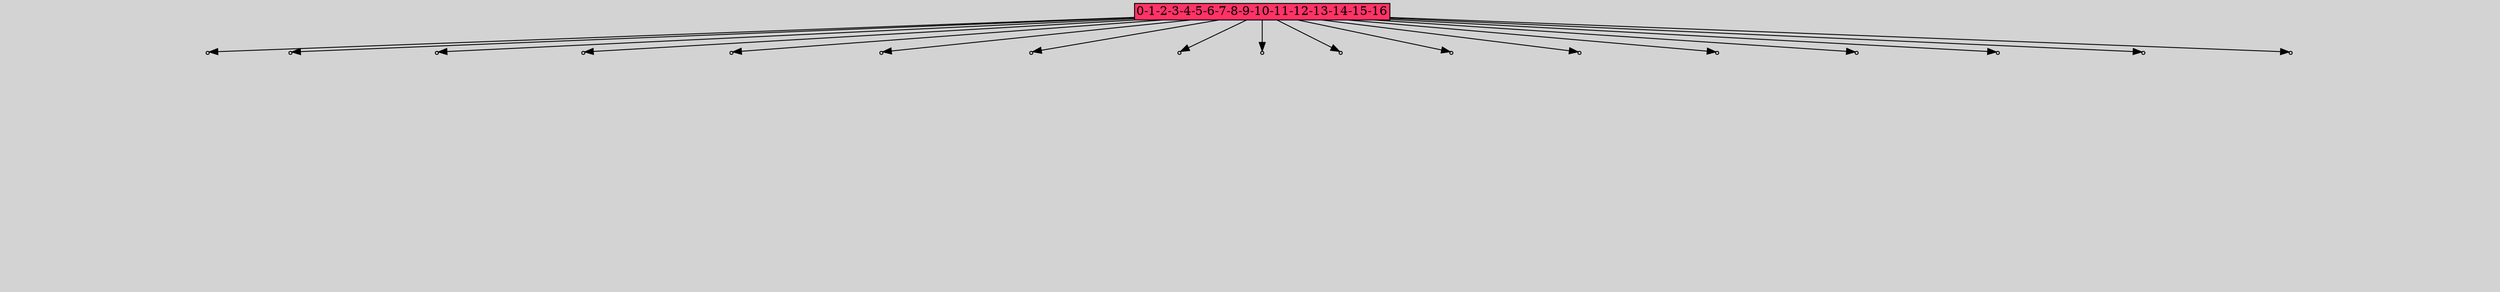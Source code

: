 // File exported with GEGELATI v1.4.0
// On the 2025-07-08 10:53:18
// With the File::TPGGraphDotExporter
digraph{
	graph[pad = "0.212, 0.055" bgcolor = lightgray]
	node[shape=circle style = filled label = ""]
		A230023 [fillcolor="#ff3366" shape=box margin=0.03 width=0 height=0 label="0-1-2-3-4-5-6-7-8-9-10-11-12-13-14-15-16"]
		P6427934 [fillcolor="#cccccc" shape=point label="1"] //
		I6427934 [shape=box style=invis label="18|2&1|59#1|13&#92;n19|0&0|162#0|156&#92;n"] //-0.400954|0.286978|-0.255843|0.422878|
		P6427934 -> I6427934[style=invis]
		A230023 -> P6427934
		P6427935 [fillcolor="#cccccc" shape=point label="1"] //
		I6427935 [shape=box style=invis label="13|5&1|62#1|349&#92;n10|7&0|61#1|22&#92;n0|0&1|15#0|375&#92;n"] //0.954117|0.396038|-0.465812|-0.104195|0.049879|0.384183|
		P6427935 -> I6427935[style=invis]
		A230023 -> P6427935
		P6427936 [fillcolor="#cccccc" shape=point label="1"] //
		I6427936 [shape=box style=invis label="6|7&1|198#1|265&#92;n18|6&0|87#1|171&#92;n5|3&1|215#1|24&#92;n0|3&0|107#0|150&#92;n16|5&0|35#0|129&#92;n7|6&1|196#0|83&#92;n1|7&0|69#0|326&#92;n13|0&0|103#1|268&#92;n10|0&0|248#1|58&#92;n"] //0.360428|-0.347097|0.709322|0.505254|-0.049281|-0.108227|0.949490|-0.927500|-0.459012|0.287662|0.032389|-0.726086|0.544061|0.975874|0.163456|-0.209623|-0.506547|0.861077|
		P6427936 -> I6427936[style=invis]
		A230023 -> P6427936
		P6427937 [fillcolor="#cccccc" shape=point label="1"] //
		I6427937 [shape=box style=invis label="13|4&1|22#1|204&#92;n14|1&0|204#1|92&#92;n7|3&0|9#0|146&#92;n3|0&0|51#1|353&#92;n"] //0.306667|-0.010161|0.213566|0.324835|0.246539|0.674289|-0.575017|-0.404875|
		P6427937 -> I6427937[style=invis]
		A230023 -> P6427937
		P6427938 [fillcolor="#cccccc" shape=point label="1"] //
		I6427938 [shape=box style=invis label="10|0&1|4#1|105&#92;n18|7&0|304#0|340&#92;n13|5&0|367#1|35&#92;n12|0&1|245#1|340&#92;n1|0&0|13#0|152&#92;n"] //0.206785|-0.143324|0.375541|0.487466|1.200557|-0.093377|-0.016061|-0.962778|0.173313|0.245850|
		P6427938 -> I6427938[style=invis]
		A230023 -> P6427938
		P6427939 [fillcolor="#cccccc" shape=point label="1"] //
		I6427939 [shape=box style=invis label="11|6&1|192#1|121&#92;n11|5&1|17#1|148&#92;n10|7&0|94#0|5&#92;n10|1&1|62#0|103&#92;n15|5&1|283#0|183&#92;n2|0&0|241#0|109&#92;n"] //-0.943623|-0.102235|-0.130300|0.609097|0.428200|-0.938907|0.067837|-0.648777|-0.934401|-0.739865|-0.179635|0.537354|
		P6427939 -> I6427939[style=invis]
		A230023 -> P6427939
		P6427940 [fillcolor="#cccccc" shape=point label="1"] //
		I6427940 [shape=box style=invis label="5|1&1|283#0|19&#92;n18|7&1|192#1|48&#92;n14|2&0|265#0|319&#92;n15|2&0|90#1|72&#92;n5|0&0|202#0|49&#92;n5|2&0|264#0|210&#92;n0|0&0|146#1|354&#92;n"] //0.681063|-0.820405|-0.685332|0.043210|0.455043|0.147706|-0.813833|0.521186|0.739181|0.234831|0.520809|-0.822231|0.282307|0.675199|
		P6427940 -> I6427940[style=invis]
		A230023 -> P6427940
		P6427941 [fillcolor="#cccccc" shape=point label="1"] //
		I6427941 [shape=box style=invis label="7|3&1|122#0|158&#92;n4|5&0|219#1|13&#92;n6|7&0|101#1|84&#92;n19|4&1|297#0|1&#92;n10|2&0|196#0|39&#92;n8|4&0|178#0|196&#92;n6|2&1|106#1|101&#92;n11|3&0|34#0|260&#92;n0|5&0|19#1|63&#92;n14|0&0|325#1|172&#92;n"] //0.346179|0.795624|0.774924|-0.390900|0.785826|-0.864544|0.776628|-0.531886|-0.150853|-0.130299|-0.342998|-0.027628|-0.375152|0.256119|0.407702|0.215654|-0.267306|-0.771456|-0.036171|-0.704148|
		P6427941 -> I6427941[style=invis]
		A230023 -> P6427941
		P6427942 [fillcolor="#cccccc" shape=point label="1"] //
		I6427942 [shape=box style=invis label="5|0&1|131#0|373&#92;n"] //-0.982920|0.811572|
		P6427942 -> I6427942[style=invis]
		A230023 -> P6427942
		P6427943 [fillcolor="#cccccc" shape=point label="1"] //
		I6427943 [shape=box style=invis label="4|0&1|14#1|153&#92;n"] //0.332102|0.435264|
		P6427943 -> I6427943[style=invis]
		A230023 -> P6427943
		P6427944 [fillcolor="#cccccc" shape=point label="1"] //
		I6427944 [shape=box style=invis label="15|5&1|370#0|27&#92;n0|5&0|309#1|149&#92;n15|2&1|239#1|260&#92;n0|0&0|202#0|261&#92;n"] //0.515249|-0.631699|-0.050490|0.505472|-0.383456|-0.089268|0.998056|-0.288207|
		P6427944 -> I6427944[style=invis]
		A230023 -> P6427944
		P6427945 [fillcolor="#cccccc" shape=point label="1"] //
		I6427945 [shape=box style=invis label="19|2&1|109#1|61&#92;n10|5&0|186#1|75&#92;n1|0&0|213#1|173&#92;n"] //0.732924|0.211713|-0.585220|0.463568|0.294331|-0.627092|
		P6427945 -> I6427945[style=invis]
		A230023 -> P6427945
		P6427946 [fillcolor="#cccccc" shape=point label="1"] //
		I6427946 [shape=box style=invis label="18|7&1|338#0|266&#92;n17|4&1|193#1|163&#92;n17|7&0|79#1|31&#92;n0|1&1|350#0|332&#92;n14|0&0|55#0|345&#92;n10|4&1|147#1|29&#92;n1|5&0|236#1|26&#92;n19|2&0|216#0|324&#92;n7|1&0|53#1|333&#92;n2|3&0|257#1|67&#92;n8|6&0|139#1|317&#92;n2|0&1|114#0|26&#92;n0|0&0|56#0|246&#92;n"] //-0.693924|0.868398|-0.072681|0.215252|0.251896|0.093765|-0.795855|-0.602288|-0.605933|-0.244001|0.435601|0.602581|-0.414887|-0.462848|0.710232|0.296401|-0.452809|0.188413|-0.566595|-0.610212|-0.444230|-0.721277|-0.916035|0.689925|-0.681182|-0.707592|
		P6427946 -> I6427946[style=invis]
		A230023 -> P6427946
		P6427947 [fillcolor="#cccccc" shape=point label="1"] //
		I6427947 [shape=box style=invis label="1|0&1|95#1|258&#92;n"] //0.364248|-0.607337|
		P6427947 -> I6427947[style=invis]
		A230023 -> P6427947
		P6427948 [fillcolor="#cccccc" shape=point label="1"] //
		I6427948 [shape=box style=invis label="11|5&1|200#1|184&#92;n8|2&1|139#0|77&#92;n12|1&1|181#1|162&#92;n14|7&0|245#0|225&#92;n13|2&0|226#0|327&#92;n2|7&0|130#0|58&#92;n12|2&1|146#0|7&#92;n5|6&0|306#1|222&#92;n13|7&1|102#0|262&#92;n19|0&0|327#1|352&#92;n"] //-0.284698|0.282537|0.711240|0.034325|0.195616|-0.717724|-0.143270|0.032549|0.698149|0.725275|0.858133|0.564094|-0.906867|0.835185|-0.882153|0.035001|-0.643465|0.450978|-0.056591|-0.288501|
		P6427948 -> I6427948[style=invis]
		A230023 -> P6427948
		P6427949 [fillcolor="#cccccc" shape=point label="1"] //
		I6427949 [shape=box style=invis label="15|0&1|243#1|348&#92;n"] //-0.068500|-0.333405|
		P6427949 -> I6427949[style=invis]
		A230023 -> P6427949
		P6427950 [fillcolor="#cccccc" shape=point label="1"] //
		I6427950 [shape=box style=invis label="5|5&1|41#1|116&#92;n4|7&0|365#1|306&#92;n16|5&0|295#1|357&#92;n4|1&1|257#0|269&#92;n16|6&1|319#0|14&#92;n11|2&0|65#0|102&#92;n4|0&0|162#1|167&#92;n19|1&1|72#1|154&#92;n13|5&1|56#0|193&#92;n6|1&0|333#1|98&#92;n10|6&0|368#0|305&#92;n8|7&0|278#1|211&#92;n19|0&0|359#1|191&#92;n7|2&0|176#1|18&#92;n19|0&0|210#0|277&#92;n"] //-0.975934|0.605629|0.354408|0.652267|-0.101320|-0.835276|0.237445|0.997031|0.154877|0.738051|-0.032124|-0.812207|-0.077598|-0.905365|0.267091|0.427177|0.017655|0.074794|-0.709939|0.646028|0.215019|-0.181902|-0.823463|-0.057199|0.375336|0.421517|0.621365|-0.446295|-0.498344|-0.381550|
		P6427950 -> I6427950[style=invis]
		A230023 -> P6427950
}
